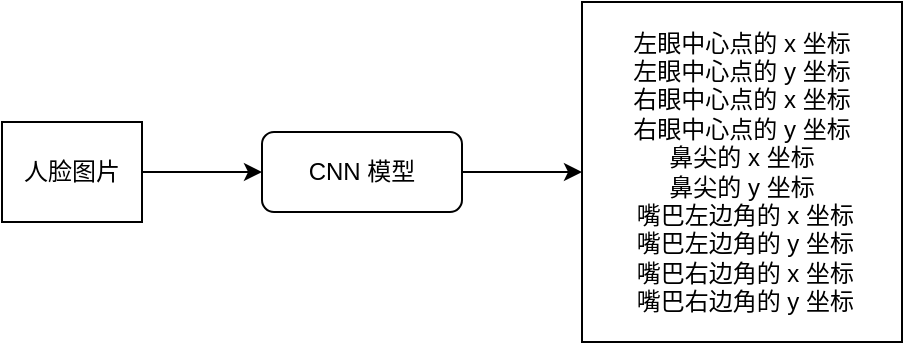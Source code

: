 <mxfile version="13.6.2" type="device"><diagram id="Tz2M1Jjz0zuaZuWRfZXH" name="Page-1"><mxGraphModel dx="1102" dy="783" grid="1" gridSize="10" guides="1" tooltips="1" connect="1" arrows="1" fold="1" page="1" pageScale="1" pageWidth="827" pageHeight="1169" math="0" shadow="0"><root><mxCell id="0"/><mxCell id="1" parent="0"/><mxCell id="Xey51VwvQiPWLb4axuDq-5" style="edgeStyle=orthogonalEdgeStyle;rounded=0;orthogonalLoop=1;jettySize=auto;html=1;exitX=1;exitY=0.5;exitDx=0;exitDy=0;entryX=0;entryY=0.5;entryDx=0;entryDy=0;" edge="1" parent="1" source="Xey51VwvQiPWLb4axuDq-1" target="Xey51VwvQiPWLb4axuDq-4"><mxGeometry relative="1" as="geometry"/></mxCell><mxCell id="Xey51VwvQiPWLb4axuDq-1" value="CNN 模型" style="rounded=1;whiteSpace=wrap;html=1;" vertex="1" parent="1"><mxGeometry x="240" y="280" width="100" height="40" as="geometry"/></mxCell><mxCell id="Xey51VwvQiPWLb4axuDq-3" style="edgeStyle=orthogonalEdgeStyle;rounded=0;orthogonalLoop=1;jettySize=auto;html=1;exitX=1;exitY=0.5;exitDx=0;exitDy=0;entryX=0;entryY=0.5;entryDx=0;entryDy=0;" edge="1" parent="1" source="Xey51VwvQiPWLb4axuDq-2" target="Xey51VwvQiPWLb4axuDq-1"><mxGeometry relative="1" as="geometry"/></mxCell><mxCell id="Xey51VwvQiPWLb4axuDq-2" value="人脸图片" style="rounded=0;whiteSpace=wrap;html=1;" vertex="1" parent="1"><mxGeometry x="110" y="275" width="70" height="50" as="geometry"/></mxCell><mxCell id="Xey51VwvQiPWLb4axuDq-4" value="&lt;div&gt;左眼中心点的 x 坐标&lt;/div&gt;&lt;div&gt;左眼中心点的 y 坐标&lt;/div&gt;&lt;div&gt;&lt;span&gt;右眼中心点的 x 坐标&lt;/span&gt;&lt;/div&gt;&lt;div&gt;右眼中心点的 y 坐标&lt;/div&gt;&lt;div&gt;&lt;span&gt;鼻尖的 x 坐标&lt;/span&gt;&lt;/div&gt;&lt;div&gt;&lt;span&gt;鼻尖的 y 坐标&lt;/span&gt;&lt;/div&gt;&lt;div&gt;&amp;nbsp;嘴巴左边角的 x 坐标&lt;/div&gt;&lt;div&gt;&amp;nbsp;嘴巴左边角的 y 坐标&lt;/div&gt;&lt;div&gt;&amp;nbsp;嘴巴右边角的 x 坐标&lt;/div&gt;&lt;div&gt;&amp;nbsp;嘴巴右边角的 y 坐标&lt;/div&gt;" style="rounded=0;whiteSpace=wrap;html=1;" vertex="1" parent="1"><mxGeometry x="400" y="215" width="160" height="170" as="geometry"/></mxCell></root></mxGraphModel></diagram></mxfile>
